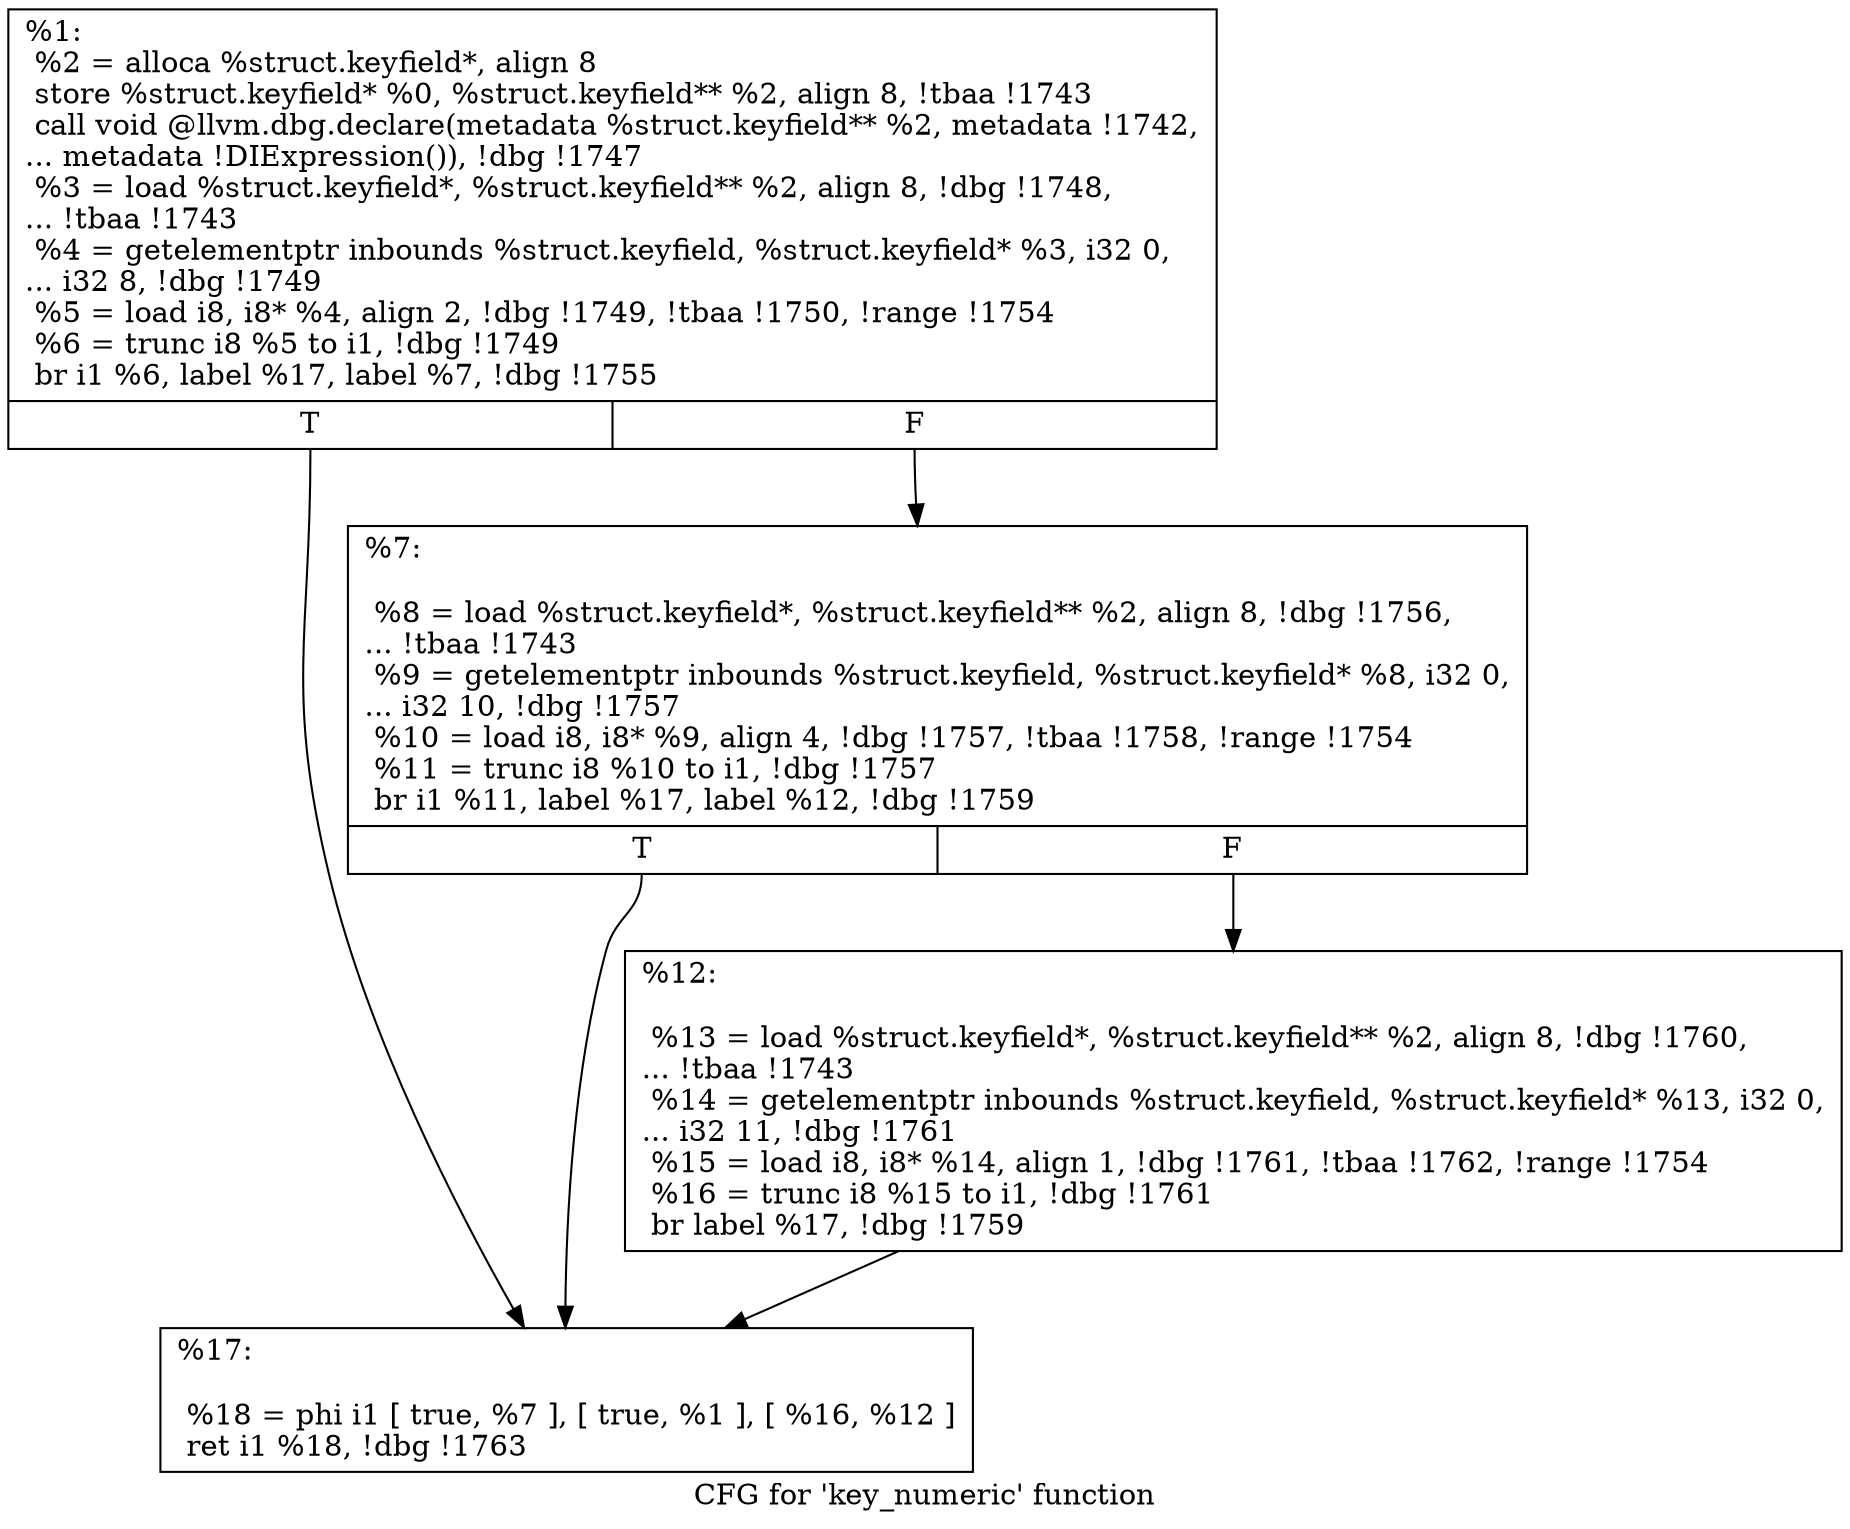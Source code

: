 digraph "CFG for 'key_numeric' function" {
	label="CFG for 'key_numeric' function";

	Node0x1f3de70 [shape=record,label="{%1:\l  %2 = alloca %struct.keyfield*, align 8\l  store %struct.keyfield* %0, %struct.keyfield** %2, align 8, !tbaa !1743\l  call void @llvm.dbg.declare(metadata %struct.keyfield** %2, metadata !1742,\l... metadata !DIExpression()), !dbg !1747\l  %3 = load %struct.keyfield*, %struct.keyfield** %2, align 8, !dbg !1748,\l... !tbaa !1743\l  %4 = getelementptr inbounds %struct.keyfield, %struct.keyfield* %3, i32 0,\l... i32 8, !dbg !1749\l  %5 = load i8, i8* %4, align 2, !dbg !1749, !tbaa !1750, !range !1754\l  %6 = trunc i8 %5 to i1, !dbg !1749\l  br i1 %6, label %17, label %7, !dbg !1755\l|{<s0>T|<s1>F}}"];
	Node0x1f3de70:s0 -> Node0x1f3dfc0;
	Node0x1f3de70:s1 -> Node0x1f3df20;
	Node0x1f3df20 [shape=record,label="{%7:\l\l  %8 = load %struct.keyfield*, %struct.keyfield** %2, align 8, !dbg !1756,\l... !tbaa !1743\l  %9 = getelementptr inbounds %struct.keyfield, %struct.keyfield* %8, i32 0,\l... i32 10, !dbg !1757\l  %10 = load i8, i8* %9, align 4, !dbg !1757, !tbaa !1758, !range !1754\l  %11 = trunc i8 %10 to i1, !dbg !1757\l  br i1 %11, label %17, label %12, !dbg !1759\l|{<s0>T|<s1>F}}"];
	Node0x1f3df20:s0 -> Node0x1f3dfc0;
	Node0x1f3df20:s1 -> Node0x1f3df70;
	Node0x1f3df70 [shape=record,label="{%12:\l\l  %13 = load %struct.keyfield*, %struct.keyfield** %2, align 8, !dbg !1760,\l... !tbaa !1743\l  %14 = getelementptr inbounds %struct.keyfield, %struct.keyfield* %13, i32 0,\l... i32 11, !dbg !1761\l  %15 = load i8, i8* %14, align 1, !dbg !1761, !tbaa !1762, !range !1754\l  %16 = trunc i8 %15 to i1, !dbg !1761\l  br label %17, !dbg !1759\l}"];
	Node0x1f3df70 -> Node0x1f3dfc0;
	Node0x1f3dfc0 [shape=record,label="{%17:\l\l  %18 = phi i1 [ true, %7 ], [ true, %1 ], [ %16, %12 ]\l  ret i1 %18, !dbg !1763\l}"];
}
